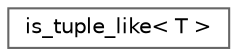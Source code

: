 digraph "类继承关系图"
{
 // LATEX_PDF_SIZE
  bgcolor="transparent";
  edge [fontname=Helvetica,fontsize=10,labelfontname=Helvetica,labelfontsize=10];
  node [fontname=Helvetica,fontsize=10,shape=box,height=0.2,width=0.4];
  rankdir="LR";
  Node0 [id="Node000000",label="is_tuple_like\< T \>",height=0.2,width=0.4,color="grey40", fillcolor="white", style="filled",URL="$structis__tuple__like.html",tooltip=" "];
}
